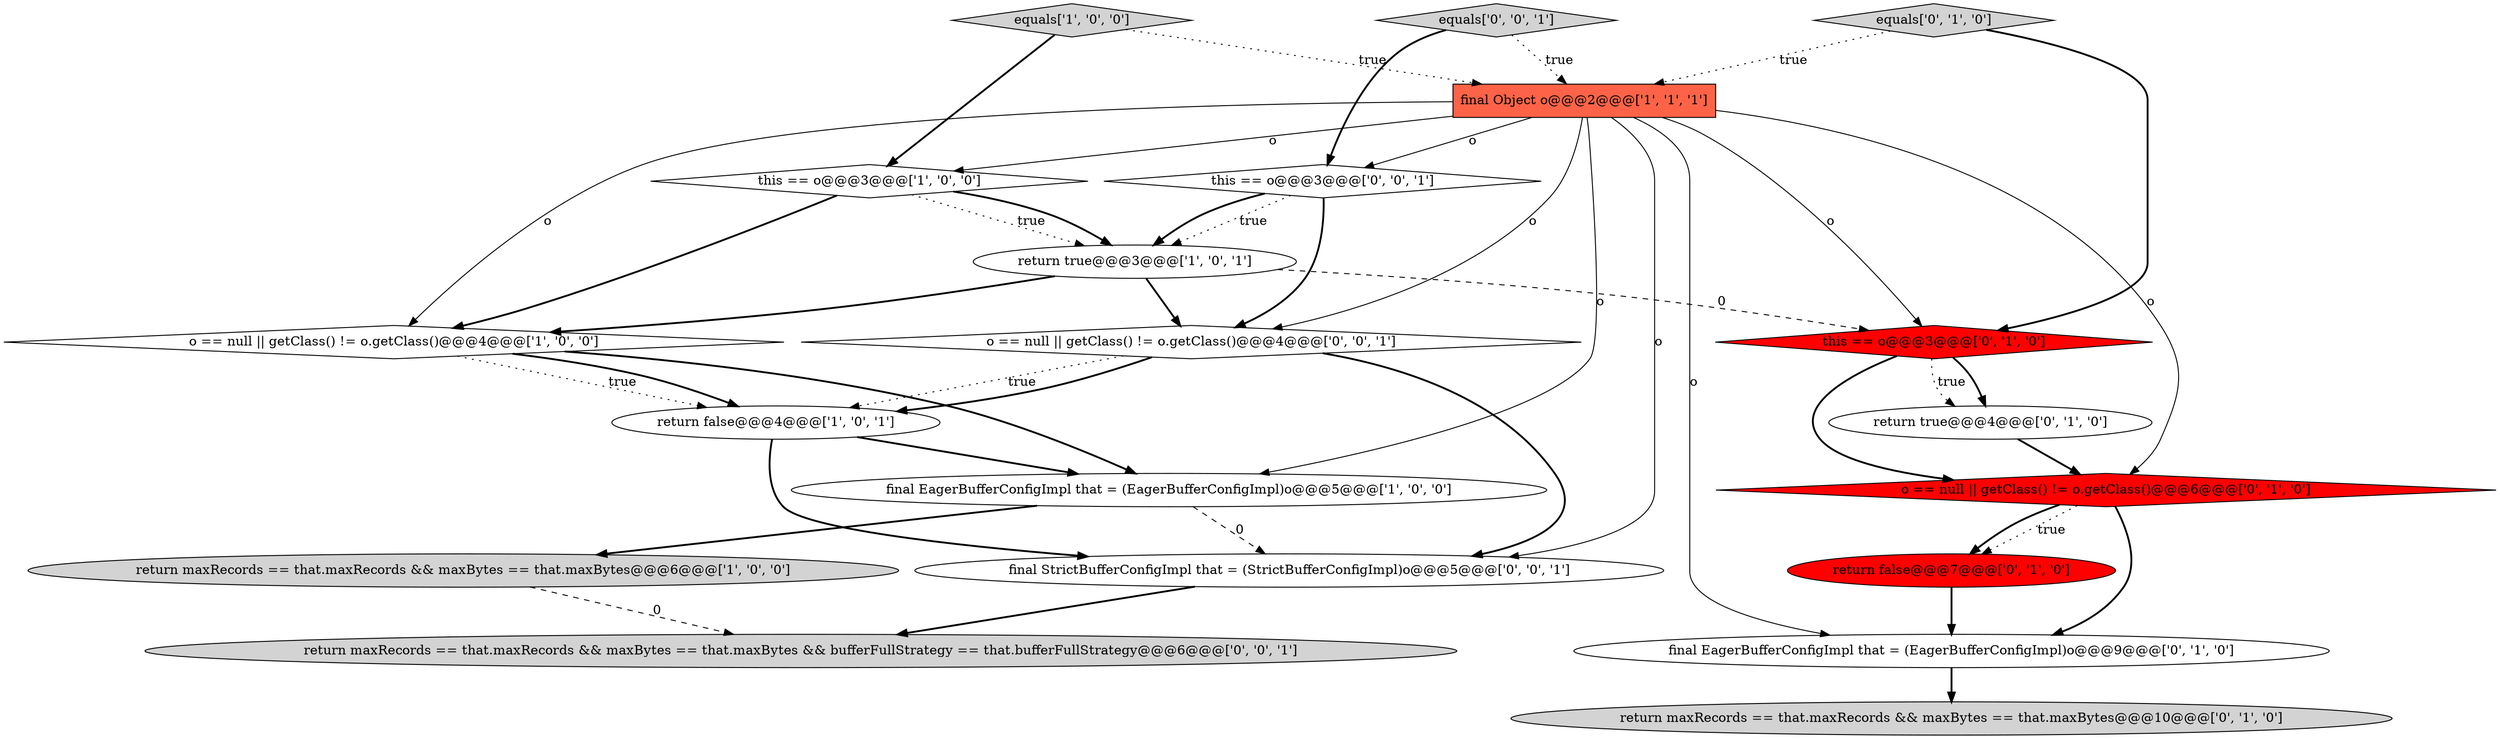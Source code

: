 digraph {
15 [style = filled, label = "o == null || getClass() != o.getClass()@@@4@@@['0', '0', '1']", fillcolor = white, shape = diamond image = "AAA0AAABBB3BBB"];
7 [style = filled, label = "return true@@@3@@@['1', '0', '1']", fillcolor = white, shape = ellipse image = "AAA0AAABBB1BBB"];
12 [style = filled, label = "final EagerBufferConfigImpl that = (EagerBufferConfigImpl)o@@@9@@@['0', '1', '0']", fillcolor = white, shape = ellipse image = "AAA0AAABBB2BBB"];
2 [style = filled, label = "final EagerBufferConfigImpl that = (EagerBufferConfigImpl)o@@@5@@@['1', '0', '0']", fillcolor = white, shape = ellipse image = "AAA0AAABBB1BBB"];
10 [style = filled, label = "o == null || getClass() != o.getClass()@@@6@@@['0', '1', '0']", fillcolor = red, shape = diamond image = "AAA1AAABBB2BBB"];
6 [style = filled, label = "final Object o@@@2@@@['1', '1', '1']", fillcolor = tomato, shape = box image = "AAA0AAABBB1BBB"];
17 [style = filled, label = "this == o@@@3@@@['0', '0', '1']", fillcolor = white, shape = diamond image = "AAA0AAABBB3BBB"];
1 [style = filled, label = "equals['1', '0', '0']", fillcolor = lightgray, shape = diamond image = "AAA0AAABBB1BBB"];
19 [style = filled, label = "equals['0', '0', '1']", fillcolor = lightgray, shape = diamond image = "AAA0AAABBB3BBB"];
3 [style = filled, label = "this == o@@@3@@@['1', '0', '0']", fillcolor = white, shape = diamond image = "AAA0AAABBB1BBB"];
0 [style = filled, label = "return maxRecords == that.maxRecords && maxBytes == that.maxBytes@@@6@@@['1', '0', '0']", fillcolor = lightgray, shape = ellipse image = "AAA0AAABBB1BBB"];
14 [style = filled, label = "return true@@@4@@@['0', '1', '0']", fillcolor = white, shape = ellipse image = "AAA0AAABBB2BBB"];
13 [style = filled, label = "return maxRecords == that.maxRecords && maxBytes == that.maxBytes@@@10@@@['0', '1', '0']", fillcolor = lightgray, shape = ellipse image = "AAA0AAABBB2BBB"];
9 [style = filled, label = "equals['0', '1', '0']", fillcolor = lightgray, shape = diamond image = "AAA0AAABBB2BBB"];
5 [style = filled, label = "return false@@@4@@@['1', '0', '1']", fillcolor = white, shape = ellipse image = "AAA0AAABBB1BBB"];
11 [style = filled, label = "return false@@@7@@@['0', '1', '0']", fillcolor = red, shape = ellipse image = "AAA1AAABBB2BBB"];
4 [style = filled, label = "o == null || getClass() != o.getClass()@@@4@@@['1', '0', '0']", fillcolor = white, shape = diamond image = "AAA0AAABBB1BBB"];
16 [style = filled, label = "final StrictBufferConfigImpl that = (StrictBufferConfigImpl)o@@@5@@@['0', '0', '1']", fillcolor = white, shape = ellipse image = "AAA0AAABBB3BBB"];
8 [style = filled, label = "this == o@@@3@@@['0', '1', '0']", fillcolor = red, shape = diamond image = "AAA1AAABBB2BBB"];
18 [style = filled, label = "return maxRecords == that.maxRecords && maxBytes == that.maxBytes && bufferFullStrategy == that.bufferFullStrategy@@@6@@@['0', '0', '1']", fillcolor = lightgray, shape = ellipse image = "AAA0AAABBB3BBB"];
15->5 [style = dotted, label="true"];
4->5 [style = dotted, label="true"];
8->10 [style = bold, label=""];
3->7 [style = dotted, label="true"];
16->18 [style = bold, label=""];
6->15 [style = solid, label="o"];
7->8 [style = dashed, label="0"];
1->3 [style = bold, label=""];
6->8 [style = solid, label="o"];
8->14 [style = bold, label=""];
14->10 [style = bold, label=""];
11->12 [style = bold, label=""];
4->2 [style = bold, label=""];
7->4 [style = bold, label=""];
19->17 [style = bold, label=""];
9->6 [style = dotted, label="true"];
9->8 [style = bold, label=""];
15->16 [style = bold, label=""];
3->4 [style = bold, label=""];
15->5 [style = bold, label=""];
17->7 [style = bold, label=""];
5->16 [style = bold, label=""];
12->13 [style = bold, label=""];
5->2 [style = bold, label=""];
2->0 [style = bold, label=""];
6->4 [style = solid, label="o"];
6->16 [style = solid, label="o"];
3->7 [style = bold, label=""];
10->11 [style = dotted, label="true"];
6->2 [style = solid, label="o"];
10->12 [style = bold, label=""];
6->10 [style = solid, label="o"];
6->3 [style = solid, label="o"];
2->16 [style = dashed, label="0"];
8->14 [style = dotted, label="true"];
17->15 [style = bold, label=""];
6->17 [style = solid, label="o"];
0->18 [style = dashed, label="0"];
7->15 [style = bold, label=""];
1->6 [style = dotted, label="true"];
17->7 [style = dotted, label="true"];
19->6 [style = dotted, label="true"];
6->12 [style = solid, label="o"];
4->5 [style = bold, label=""];
10->11 [style = bold, label=""];
}
